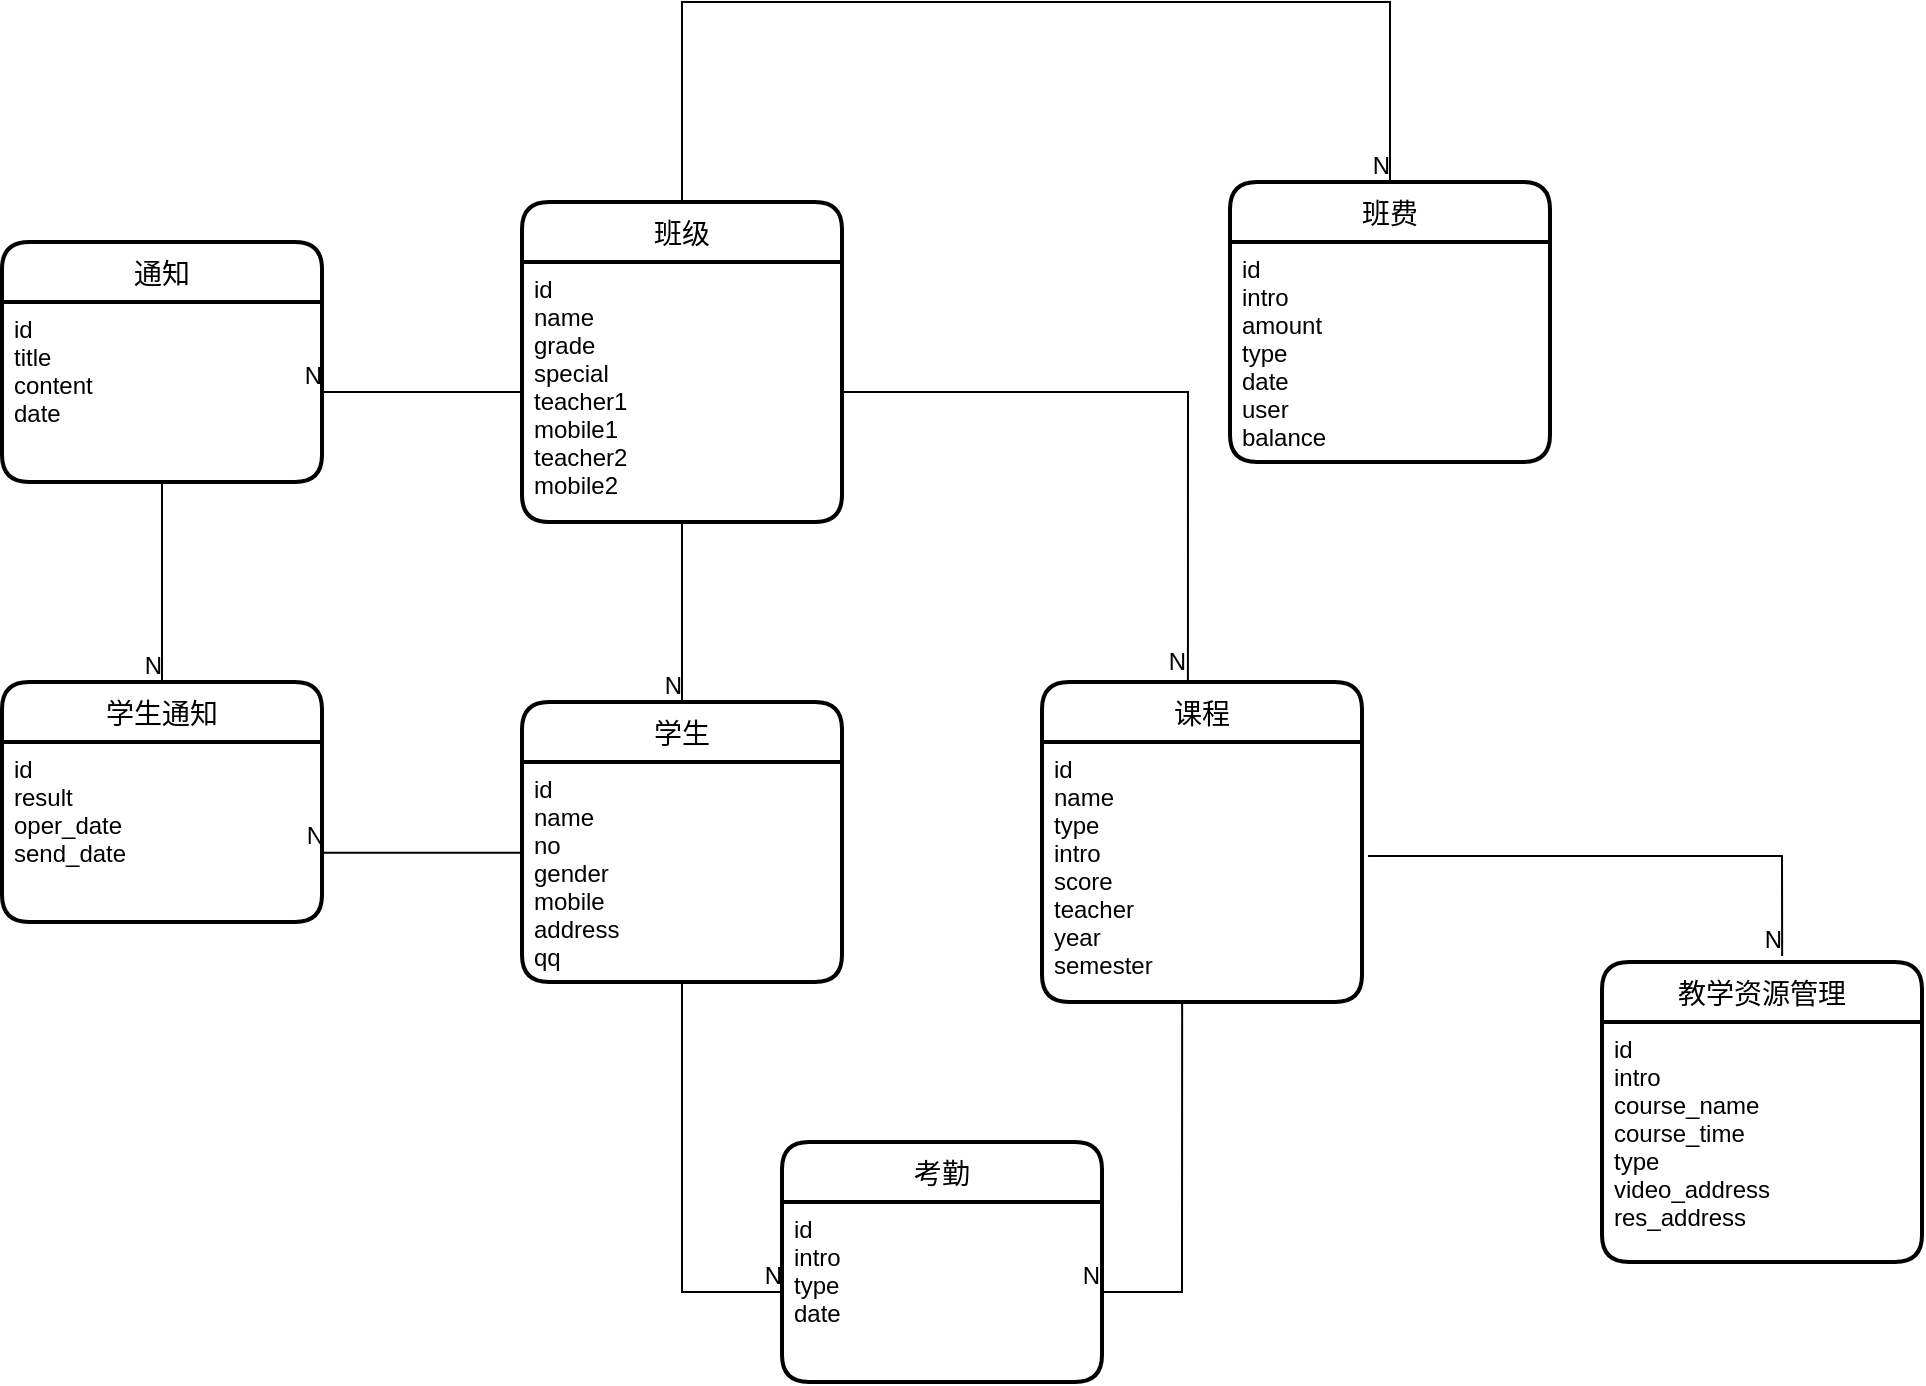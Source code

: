 <mxfile version="16.5.1" type="device"><diagram id="SVVAHYIs1ZU-nrwtaRI_" name="第 1 页"><mxGraphModel dx="1695" dy="1732" grid="1" gridSize="10" guides="1" tooltips="1" connect="1" arrows="1" fold="1" page="1" pageScale="1" pageWidth="827" pageHeight="1169" math="0" shadow="0"><root><mxCell id="0"/><mxCell id="1" parent="0"/><mxCell id="FSsdbA6KdSWo7CjOc7Er-1" value="学生" style="swimlane;childLayout=stackLayout;horizontal=1;startSize=30;horizontalStack=0;rounded=1;fontSize=14;fontStyle=0;strokeWidth=2;resizeParent=0;resizeLast=1;shadow=0;dashed=0;align=center;" vertex="1" parent="1"><mxGeometry x="60" y="100" width="160" height="140" as="geometry"/></mxCell><mxCell id="FSsdbA6KdSWo7CjOc7Er-3" value="id&#10;name&#10;no&#10;gender&#10;mobile&#10;address&#10;qq" style="align=left;strokeColor=none;fillColor=none;spacingLeft=4;fontSize=12;verticalAlign=top;resizable=0;rotatable=0;part=1;" vertex="1" parent="FSsdbA6KdSWo7CjOc7Er-1"><mxGeometry y="30" width="160" height="110" as="geometry"/></mxCell><mxCell id="FSsdbA6KdSWo7CjOc7Er-4" value="课程" style="swimlane;childLayout=stackLayout;horizontal=1;startSize=30;horizontalStack=0;rounded=1;fontSize=14;fontStyle=0;strokeWidth=2;resizeParent=0;resizeLast=1;shadow=0;dashed=0;align=center;" vertex="1" parent="1"><mxGeometry x="320" y="90" width="160" height="160" as="geometry"/></mxCell><mxCell id="FSsdbA6KdSWo7CjOc7Er-5" value="id&#10;name&#10;type&#10;intro&#10;score&#10;teacher&#10;year&#10;semester" style="align=left;strokeColor=none;fillColor=none;spacingLeft=4;fontSize=12;verticalAlign=top;resizable=0;rotatable=0;part=1;" vertex="1" parent="FSsdbA6KdSWo7CjOc7Er-4"><mxGeometry y="30" width="160" height="130" as="geometry"/></mxCell><mxCell id="FSsdbA6KdSWo7CjOc7Er-6" value="考勤" style="swimlane;childLayout=stackLayout;horizontal=1;startSize=30;horizontalStack=0;rounded=1;fontSize=14;fontStyle=0;strokeWidth=2;resizeParent=0;resizeLast=1;shadow=0;dashed=0;align=center;" vertex="1" parent="1"><mxGeometry x="190" y="320" width="160" height="120" as="geometry"/></mxCell><mxCell id="FSsdbA6KdSWo7CjOc7Er-7" value="id&#10;intro&#10;type&#10;date" style="align=left;strokeColor=none;fillColor=none;spacingLeft=4;fontSize=12;verticalAlign=top;resizable=0;rotatable=0;part=1;" vertex="1" parent="FSsdbA6KdSWo7CjOc7Er-6"><mxGeometry y="30" width="160" height="90" as="geometry"/></mxCell><mxCell id="FSsdbA6KdSWo7CjOc7Er-10" value="" style="endArrow=none;html=1;rounded=0;exitX=0.5;exitY=1;exitDx=0;exitDy=0;entryX=0;entryY=0.5;entryDx=0;entryDy=0;" edge="1" parent="1" source="FSsdbA6KdSWo7CjOc7Er-3" target="FSsdbA6KdSWo7CjOc7Er-7"><mxGeometry relative="1" as="geometry"><mxPoint x="70" y="300" as="sourcePoint"/><mxPoint x="230" y="300" as="targetPoint"/><Array as="points"><mxPoint x="140" y="395"/></Array></mxGeometry></mxCell><mxCell id="FSsdbA6KdSWo7CjOc7Er-11" value="N" style="resizable=0;html=1;align=right;verticalAlign=bottom;" connectable="0" vertex="1" parent="FSsdbA6KdSWo7CjOc7Er-10"><mxGeometry x="1" relative="1" as="geometry"/></mxCell><mxCell id="FSsdbA6KdSWo7CjOc7Er-12" value="" style="endArrow=none;html=1;rounded=0;exitX=0.438;exitY=1.008;exitDx=0;exitDy=0;exitPerimeter=0;entryX=1;entryY=0.5;entryDx=0;entryDy=0;" edge="1" parent="1" source="FSsdbA6KdSWo7CjOc7Er-5" target="FSsdbA6KdSWo7CjOc7Er-7"><mxGeometry relative="1" as="geometry"><mxPoint x="90" y="280" as="sourcePoint"/><mxPoint x="250" y="280" as="targetPoint"/><Array as="points"><mxPoint x="390" y="395"/></Array></mxGeometry></mxCell><mxCell id="FSsdbA6KdSWo7CjOc7Er-13" value="N" style="resizable=0;html=1;align=right;verticalAlign=bottom;" connectable="0" vertex="1" parent="FSsdbA6KdSWo7CjOc7Er-12"><mxGeometry x="1" relative="1" as="geometry"/></mxCell><mxCell id="FSsdbA6KdSWo7CjOc7Er-14" value="教学资源管理" style="swimlane;childLayout=stackLayout;horizontal=1;startSize=30;horizontalStack=0;rounded=1;fontSize=14;fontStyle=0;strokeWidth=2;resizeParent=0;resizeLast=1;shadow=0;dashed=0;align=center;" vertex="1" parent="1"><mxGeometry x="600" y="230" width="160" height="150" as="geometry"/></mxCell><mxCell id="FSsdbA6KdSWo7CjOc7Er-15" value="id&#10;intro&#10;course_name&#10;course_time&#10;type&#10;video_address&#10;res_address" style="align=left;strokeColor=none;fillColor=none;spacingLeft=4;fontSize=12;verticalAlign=top;resizable=0;rotatable=0;part=1;" vertex="1" parent="FSsdbA6KdSWo7CjOc7Er-14"><mxGeometry y="30" width="160" height="120" as="geometry"/></mxCell><mxCell id="FSsdbA6KdSWo7CjOc7Er-16" value="" style="endArrow=none;html=1;rounded=0;exitX=1.019;exitY=0.438;exitDx=0;exitDy=0;exitPerimeter=0;entryX=0.563;entryY=-0.02;entryDx=0;entryDy=0;entryPerimeter=0;" edge="1" parent="1" source="FSsdbA6KdSWo7CjOc7Er-5" target="FSsdbA6KdSWo7CjOc7Er-14"><mxGeometry relative="1" as="geometry"><mxPoint x="530" y="250" as="sourcePoint"/><mxPoint x="690" y="250" as="targetPoint"/><Array as="points"><mxPoint x="690" y="177"/></Array></mxGeometry></mxCell><mxCell id="FSsdbA6KdSWo7CjOc7Er-17" value="N" style="resizable=0;html=1;align=right;verticalAlign=bottom;" connectable="0" vertex="1" parent="FSsdbA6KdSWo7CjOc7Er-16"><mxGeometry x="1" relative="1" as="geometry"/></mxCell><mxCell id="FSsdbA6KdSWo7CjOc7Er-20" value="班级" style="swimlane;childLayout=stackLayout;horizontal=1;startSize=30;horizontalStack=0;rounded=1;fontSize=14;fontStyle=0;strokeWidth=2;resizeParent=0;resizeLast=1;shadow=0;dashed=0;align=center;" vertex="1" parent="1"><mxGeometry x="60" y="-150" width="160" height="160" as="geometry"/></mxCell><mxCell id="FSsdbA6KdSWo7CjOc7Er-21" value="id&#10;name&#10;grade&#10;special&#10;teacher1&#10;mobile1&#10;teacher2&#10;mobile2" style="align=left;strokeColor=none;fillColor=none;spacingLeft=4;fontSize=12;verticalAlign=top;resizable=0;rotatable=0;part=1;" vertex="1" parent="FSsdbA6KdSWo7CjOc7Er-20"><mxGeometry y="30" width="160" height="130" as="geometry"/></mxCell><mxCell id="FSsdbA6KdSWo7CjOc7Er-23" value="" style="endArrow=none;html=1;rounded=0;exitX=0.5;exitY=1;exitDx=0;exitDy=0;entryX=0.5;entryY=0;entryDx=0;entryDy=0;" edge="1" parent="1" source="FSsdbA6KdSWo7CjOc7Er-21" target="FSsdbA6KdSWo7CjOc7Er-1"><mxGeometry relative="1" as="geometry"><mxPoint x="320" y="-30" as="sourcePoint"/><mxPoint x="480" y="-30" as="targetPoint"/></mxGeometry></mxCell><mxCell id="FSsdbA6KdSWo7CjOc7Er-24" value="N" style="resizable=0;html=1;align=right;verticalAlign=bottom;" connectable="0" vertex="1" parent="FSsdbA6KdSWo7CjOc7Er-23"><mxGeometry x="1" relative="1" as="geometry"/></mxCell><mxCell id="FSsdbA6KdSWo7CjOc7Er-27" value="" style="endArrow=none;html=1;rounded=0;exitX=1;exitY=0.5;exitDx=0;exitDy=0;entryX=0.456;entryY=-0.006;entryDx=0;entryDy=0;entryPerimeter=0;" edge="1" parent="1" source="FSsdbA6KdSWo7CjOc7Er-21" target="FSsdbA6KdSWo7CjOc7Er-4"><mxGeometry relative="1" as="geometry"><mxPoint x="310" y="-50" as="sourcePoint"/><mxPoint x="470" y="-50" as="targetPoint"/><Array as="points"><mxPoint x="393" y="-55"/></Array></mxGeometry></mxCell><mxCell id="FSsdbA6KdSWo7CjOc7Er-28" value="N" style="resizable=0;html=1;align=right;verticalAlign=bottom;" connectable="0" vertex="1" parent="FSsdbA6KdSWo7CjOc7Er-27"><mxGeometry x="1" relative="1" as="geometry"/></mxCell><mxCell id="FSsdbA6KdSWo7CjOc7Er-29" value="班费" style="swimlane;childLayout=stackLayout;horizontal=1;startSize=30;horizontalStack=0;rounded=1;fontSize=14;fontStyle=0;strokeWidth=2;resizeParent=0;resizeLast=1;shadow=0;dashed=0;align=center;" vertex="1" parent="1"><mxGeometry x="414" y="-160" width="160" height="140" as="geometry"/></mxCell><mxCell id="FSsdbA6KdSWo7CjOc7Er-31" value="id&#10;intro&#10;amount&#10;type&#10;date&#10;user&#10;balance" style="align=left;strokeColor=none;fillColor=none;spacingLeft=4;fontSize=12;verticalAlign=top;resizable=0;rotatable=0;part=1;" vertex="1" parent="FSsdbA6KdSWo7CjOc7Er-29"><mxGeometry y="30" width="160" height="110" as="geometry"/></mxCell><mxCell id="FSsdbA6KdSWo7CjOc7Er-35" value="" style="endArrow=none;html=1;rounded=0;exitX=0.5;exitY=0;exitDx=0;exitDy=0;entryX=0.5;entryY=0;entryDx=0;entryDy=0;" edge="1" parent="1" source="FSsdbA6KdSWo7CjOc7Er-20" target="FSsdbA6KdSWo7CjOc7Er-29"><mxGeometry relative="1" as="geometry"><mxPoint x="320" y="-30" as="sourcePoint"/><mxPoint x="480" y="-30" as="targetPoint"/><Array as="points"><mxPoint x="140" y="-250"/><mxPoint x="494" y="-250"/></Array></mxGeometry></mxCell><mxCell id="FSsdbA6KdSWo7CjOc7Er-36" value="N" style="resizable=0;html=1;align=right;verticalAlign=bottom;" connectable="0" vertex="1" parent="FSsdbA6KdSWo7CjOc7Er-35"><mxGeometry x="1" relative="1" as="geometry"/></mxCell><mxCell id="FSsdbA6KdSWo7CjOc7Er-37" value="通知" style="swimlane;childLayout=stackLayout;horizontal=1;startSize=30;horizontalStack=0;rounded=1;fontSize=14;fontStyle=0;strokeWidth=2;resizeParent=0;resizeLast=1;shadow=0;dashed=0;align=center;" vertex="1" parent="1"><mxGeometry x="-200" y="-130" width="160" height="120" as="geometry"/></mxCell><mxCell id="FSsdbA6KdSWo7CjOc7Er-38" value="id&#10;title&#10;content&#10;date" style="align=left;strokeColor=none;fillColor=none;spacingLeft=4;fontSize=12;verticalAlign=top;resizable=0;rotatable=0;part=1;" vertex="1" parent="FSsdbA6KdSWo7CjOc7Er-37"><mxGeometry y="30" width="160" height="90" as="geometry"/></mxCell><mxCell id="FSsdbA6KdSWo7CjOc7Er-39" value="" style="endArrow=none;html=1;rounded=0;exitX=0;exitY=0.5;exitDx=0;exitDy=0;entryX=1;entryY=0.5;entryDx=0;entryDy=0;" edge="1" parent="1" source="FSsdbA6KdSWo7CjOc7Er-21" target="FSsdbA6KdSWo7CjOc7Er-38"><mxGeometry relative="1" as="geometry"><mxPoint x="30" y="-120" as="sourcePoint"/><mxPoint x="190" y="-120" as="targetPoint"/></mxGeometry></mxCell><mxCell id="FSsdbA6KdSWo7CjOc7Er-40" value="N" style="resizable=0;html=1;align=right;verticalAlign=bottom;" connectable="0" vertex="1" parent="FSsdbA6KdSWo7CjOc7Er-39"><mxGeometry x="1" relative="1" as="geometry"/></mxCell><mxCell id="FSsdbA6KdSWo7CjOc7Er-41" value="学生通知" style="swimlane;childLayout=stackLayout;horizontal=1;startSize=30;horizontalStack=0;rounded=1;fontSize=14;fontStyle=0;strokeWidth=2;resizeParent=0;resizeLast=1;shadow=0;dashed=0;align=center;" vertex="1" parent="1"><mxGeometry x="-200" y="90" width="160" height="120" as="geometry"/></mxCell><mxCell id="FSsdbA6KdSWo7CjOc7Er-43" value="id&#10;result&#10;oper_date&#10;send_date" style="align=left;strokeColor=none;fillColor=none;spacingLeft=4;fontSize=12;verticalAlign=top;resizable=0;rotatable=0;part=1;" vertex="1" parent="FSsdbA6KdSWo7CjOc7Er-41"><mxGeometry y="30" width="160" height="90" as="geometry"/></mxCell><mxCell id="FSsdbA6KdSWo7CjOc7Er-44" value="" style="endArrow=none;html=1;rounded=0;exitX=0.5;exitY=1;exitDx=0;exitDy=0;entryX=0.5;entryY=0;entryDx=0;entryDy=0;" edge="1" parent="1" source="FSsdbA6KdSWo7CjOc7Er-38" target="FSsdbA6KdSWo7CjOc7Er-41"><mxGeometry relative="1" as="geometry"><mxPoint x="30" y="50" as="sourcePoint"/><mxPoint x="190" y="50" as="targetPoint"/></mxGeometry></mxCell><mxCell id="FSsdbA6KdSWo7CjOc7Er-45" value="N" style="resizable=0;html=1;align=right;verticalAlign=bottom;" connectable="0" vertex="1" parent="FSsdbA6KdSWo7CjOc7Er-44"><mxGeometry x="1" relative="1" as="geometry"/></mxCell><mxCell id="FSsdbA6KdSWo7CjOc7Er-46" value="" style="endArrow=none;html=1;rounded=0;exitX=0;exitY=0.412;exitDx=0;exitDy=0;exitPerimeter=0;entryX=1.005;entryY=0.615;entryDx=0;entryDy=0;entryPerimeter=0;" edge="1" parent="1" source="FSsdbA6KdSWo7CjOc7Er-3"><mxGeometry relative="1" as="geometry"><mxPoint x="-110" y="260" as="sourcePoint"/><mxPoint x="-39.2" y="175.35" as="targetPoint"/></mxGeometry></mxCell><mxCell id="FSsdbA6KdSWo7CjOc7Er-47" value="N" style="resizable=0;html=1;align=right;verticalAlign=bottom;" connectable="0" vertex="1" parent="FSsdbA6KdSWo7CjOc7Er-46"><mxGeometry x="1" relative="1" as="geometry"/></mxCell></root></mxGraphModel></diagram></mxfile>